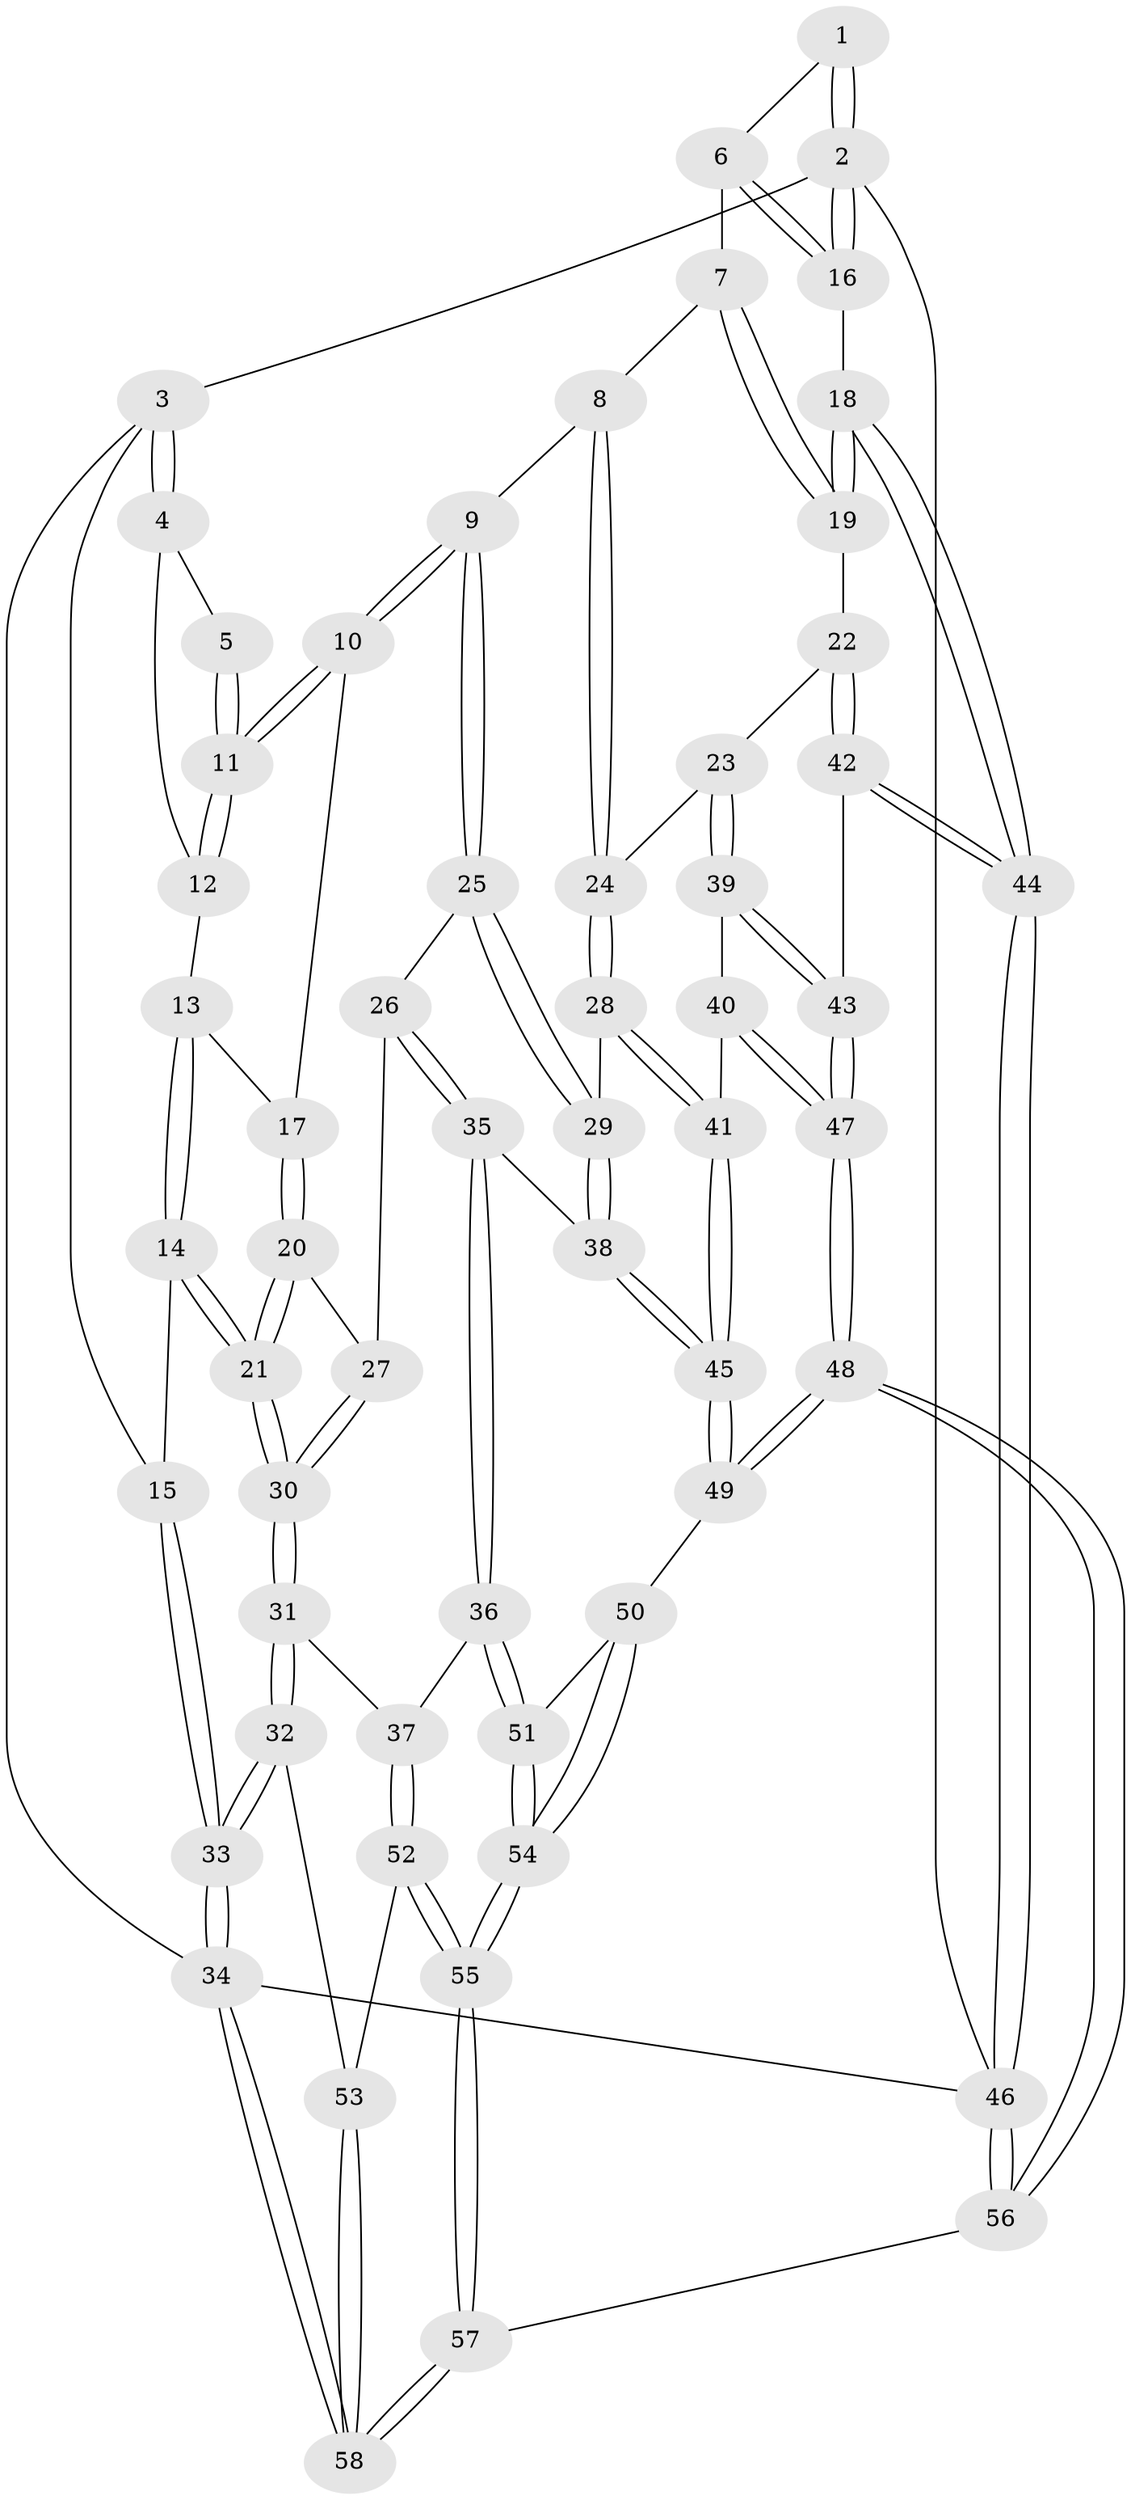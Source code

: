 // coarse degree distribution, {3: 0.2608695652173913, 4: 0.30434782608695654, 2: 0.043478260869565216, 5: 0.17391304347826086, 6: 0.08695652173913043, 7: 0.08695652173913043, 8: 0.043478260869565216}
// Generated by graph-tools (version 1.1) at 2025/06/03/04/25 22:06:14]
// undirected, 58 vertices, 142 edges
graph export_dot {
graph [start="1"]
  node [color=gray90,style=filled];
  1 [pos="+0.7946160230925948+0"];
  2 [pos="+1+0"];
  3 [pos="+0+0"];
  4 [pos="+0.1598246158658027+0"];
  5 [pos="+0.7567285797807801+0"];
  6 [pos="+0.8596096747104209+0.2738087937652165"];
  7 [pos="+0.8311880769114053+0.3845915226638496"];
  8 [pos="+0.8061425372218914+0.3988580653221842"];
  9 [pos="+0.5868179153942186+0.31684486258590405"];
  10 [pos="+0.5855572141136051+0.3148590646218969"];
  11 [pos="+0.5891328047761576+0.29897425373899894"];
  12 [pos="+0.16914196998139583+0"];
  13 [pos="+0.3717185755411769+0.31222228359034954"];
  14 [pos="+0.10125983447331129+0.3564004499228882"];
  15 [pos="+0+0"];
  16 [pos="+1+0.3680460043714834"];
  17 [pos="+0.4182285749130747+0.3507957066619783"];
  18 [pos="+1+0.4252390645104536"];
  19 [pos="+1+0.43496238679228394"];
  20 [pos="+0.3637588739091093+0.4514696542122428"];
  21 [pos="+0.1908554217987567+0.5472565420737624"];
  22 [pos="+0.8886431237934509+0.543778122256232"];
  23 [pos="+0.8264728769508496+0.5544058432972149"];
  24 [pos="+0.8034062197572704+0.5283017685085902"];
  25 [pos="+0.6000518604071984+0.5217238519097015"];
  26 [pos="+0.46758827968152233+0.5692874812599802"];
  27 [pos="+0.461188204426258+0.5639415626374914"];
  28 [pos="+0.6303157361134097+0.5523193120174379"];
  29 [pos="+0.6195514807495124+0.5449151349448952"];
  30 [pos="+0.1776680846833437+0.6227477122168126"];
  31 [pos="+0.17298278640672182+0.6423695338444713"];
  32 [pos="+0+0.7459899663024232"];
  33 [pos="+0+0.7529588841362279"];
  34 [pos="+0+1"];
  35 [pos="+0.43441823226721266+0.6989710072013203"];
  36 [pos="+0.3591166210228565+0.7436362267269695"];
  37 [pos="+0.2460775108596799+0.7095685164543342"];
  38 [pos="+0.5159246763092875+0.7107276199544238"];
  39 [pos="+0.8257889303946131+0.6351829452978925"];
  40 [pos="+0.7310716965994987+0.7015443922028386"];
  41 [pos="+0.6793182606875922+0.6873752639959925"];
  42 [pos="+1+0.7474634115833272"];
  43 [pos="+0.9718035580897011+0.751824378418455"];
  44 [pos="+1+0.7538511452304947"];
  45 [pos="+0.5956337471991339+0.7602109556724256"];
  46 [pos="+1+1"];
  47 [pos="+0.8015433508845109+0.8623489457928409"];
  48 [pos="+0.6996527829416065+1"];
  49 [pos="+0.6033362974282216+0.949707761901722"];
  50 [pos="+0.46909931961991547+0.8917609704165428"];
  51 [pos="+0.3764659332823287+0.7826408928034018"];
  52 [pos="+0.21243777118982335+0.9164058113258511"];
  53 [pos="+0.09714483203489714+0.9008650796860966"];
  54 [pos="+0.27895112214177825+1"];
  55 [pos="+0.26612690003870304+1"];
  56 [pos="+0.7135817510408504+1"];
  57 [pos="+0.24074804341561992+1"];
  58 [pos="+0.1008189524596295+1"];
  1 -- 2;
  1 -- 2;
  1 -- 6;
  2 -- 3;
  2 -- 16;
  2 -- 16;
  2 -- 46;
  3 -- 4;
  3 -- 4;
  3 -- 15;
  3 -- 34;
  4 -- 5;
  4 -- 12;
  5 -- 11;
  5 -- 11;
  6 -- 7;
  6 -- 16;
  6 -- 16;
  7 -- 8;
  7 -- 19;
  7 -- 19;
  8 -- 9;
  8 -- 24;
  8 -- 24;
  9 -- 10;
  9 -- 10;
  9 -- 25;
  9 -- 25;
  10 -- 11;
  10 -- 11;
  10 -- 17;
  11 -- 12;
  11 -- 12;
  12 -- 13;
  13 -- 14;
  13 -- 14;
  13 -- 17;
  14 -- 15;
  14 -- 21;
  14 -- 21;
  15 -- 33;
  15 -- 33;
  16 -- 18;
  17 -- 20;
  17 -- 20;
  18 -- 19;
  18 -- 19;
  18 -- 44;
  18 -- 44;
  19 -- 22;
  20 -- 21;
  20 -- 21;
  20 -- 27;
  21 -- 30;
  21 -- 30;
  22 -- 23;
  22 -- 42;
  22 -- 42;
  23 -- 24;
  23 -- 39;
  23 -- 39;
  24 -- 28;
  24 -- 28;
  25 -- 26;
  25 -- 29;
  25 -- 29;
  26 -- 27;
  26 -- 35;
  26 -- 35;
  27 -- 30;
  27 -- 30;
  28 -- 29;
  28 -- 41;
  28 -- 41;
  29 -- 38;
  29 -- 38;
  30 -- 31;
  30 -- 31;
  31 -- 32;
  31 -- 32;
  31 -- 37;
  32 -- 33;
  32 -- 33;
  32 -- 53;
  33 -- 34;
  33 -- 34;
  34 -- 58;
  34 -- 58;
  34 -- 46;
  35 -- 36;
  35 -- 36;
  35 -- 38;
  36 -- 37;
  36 -- 51;
  36 -- 51;
  37 -- 52;
  37 -- 52;
  38 -- 45;
  38 -- 45;
  39 -- 40;
  39 -- 43;
  39 -- 43;
  40 -- 41;
  40 -- 47;
  40 -- 47;
  41 -- 45;
  41 -- 45;
  42 -- 43;
  42 -- 44;
  42 -- 44;
  43 -- 47;
  43 -- 47;
  44 -- 46;
  44 -- 46;
  45 -- 49;
  45 -- 49;
  46 -- 56;
  46 -- 56;
  47 -- 48;
  47 -- 48;
  48 -- 49;
  48 -- 49;
  48 -- 56;
  48 -- 56;
  49 -- 50;
  50 -- 51;
  50 -- 54;
  50 -- 54;
  51 -- 54;
  51 -- 54;
  52 -- 53;
  52 -- 55;
  52 -- 55;
  53 -- 58;
  53 -- 58;
  54 -- 55;
  54 -- 55;
  55 -- 57;
  55 -- 57;
  56 -- 57;
  57 -- 58;
  57 -- 58;
}
